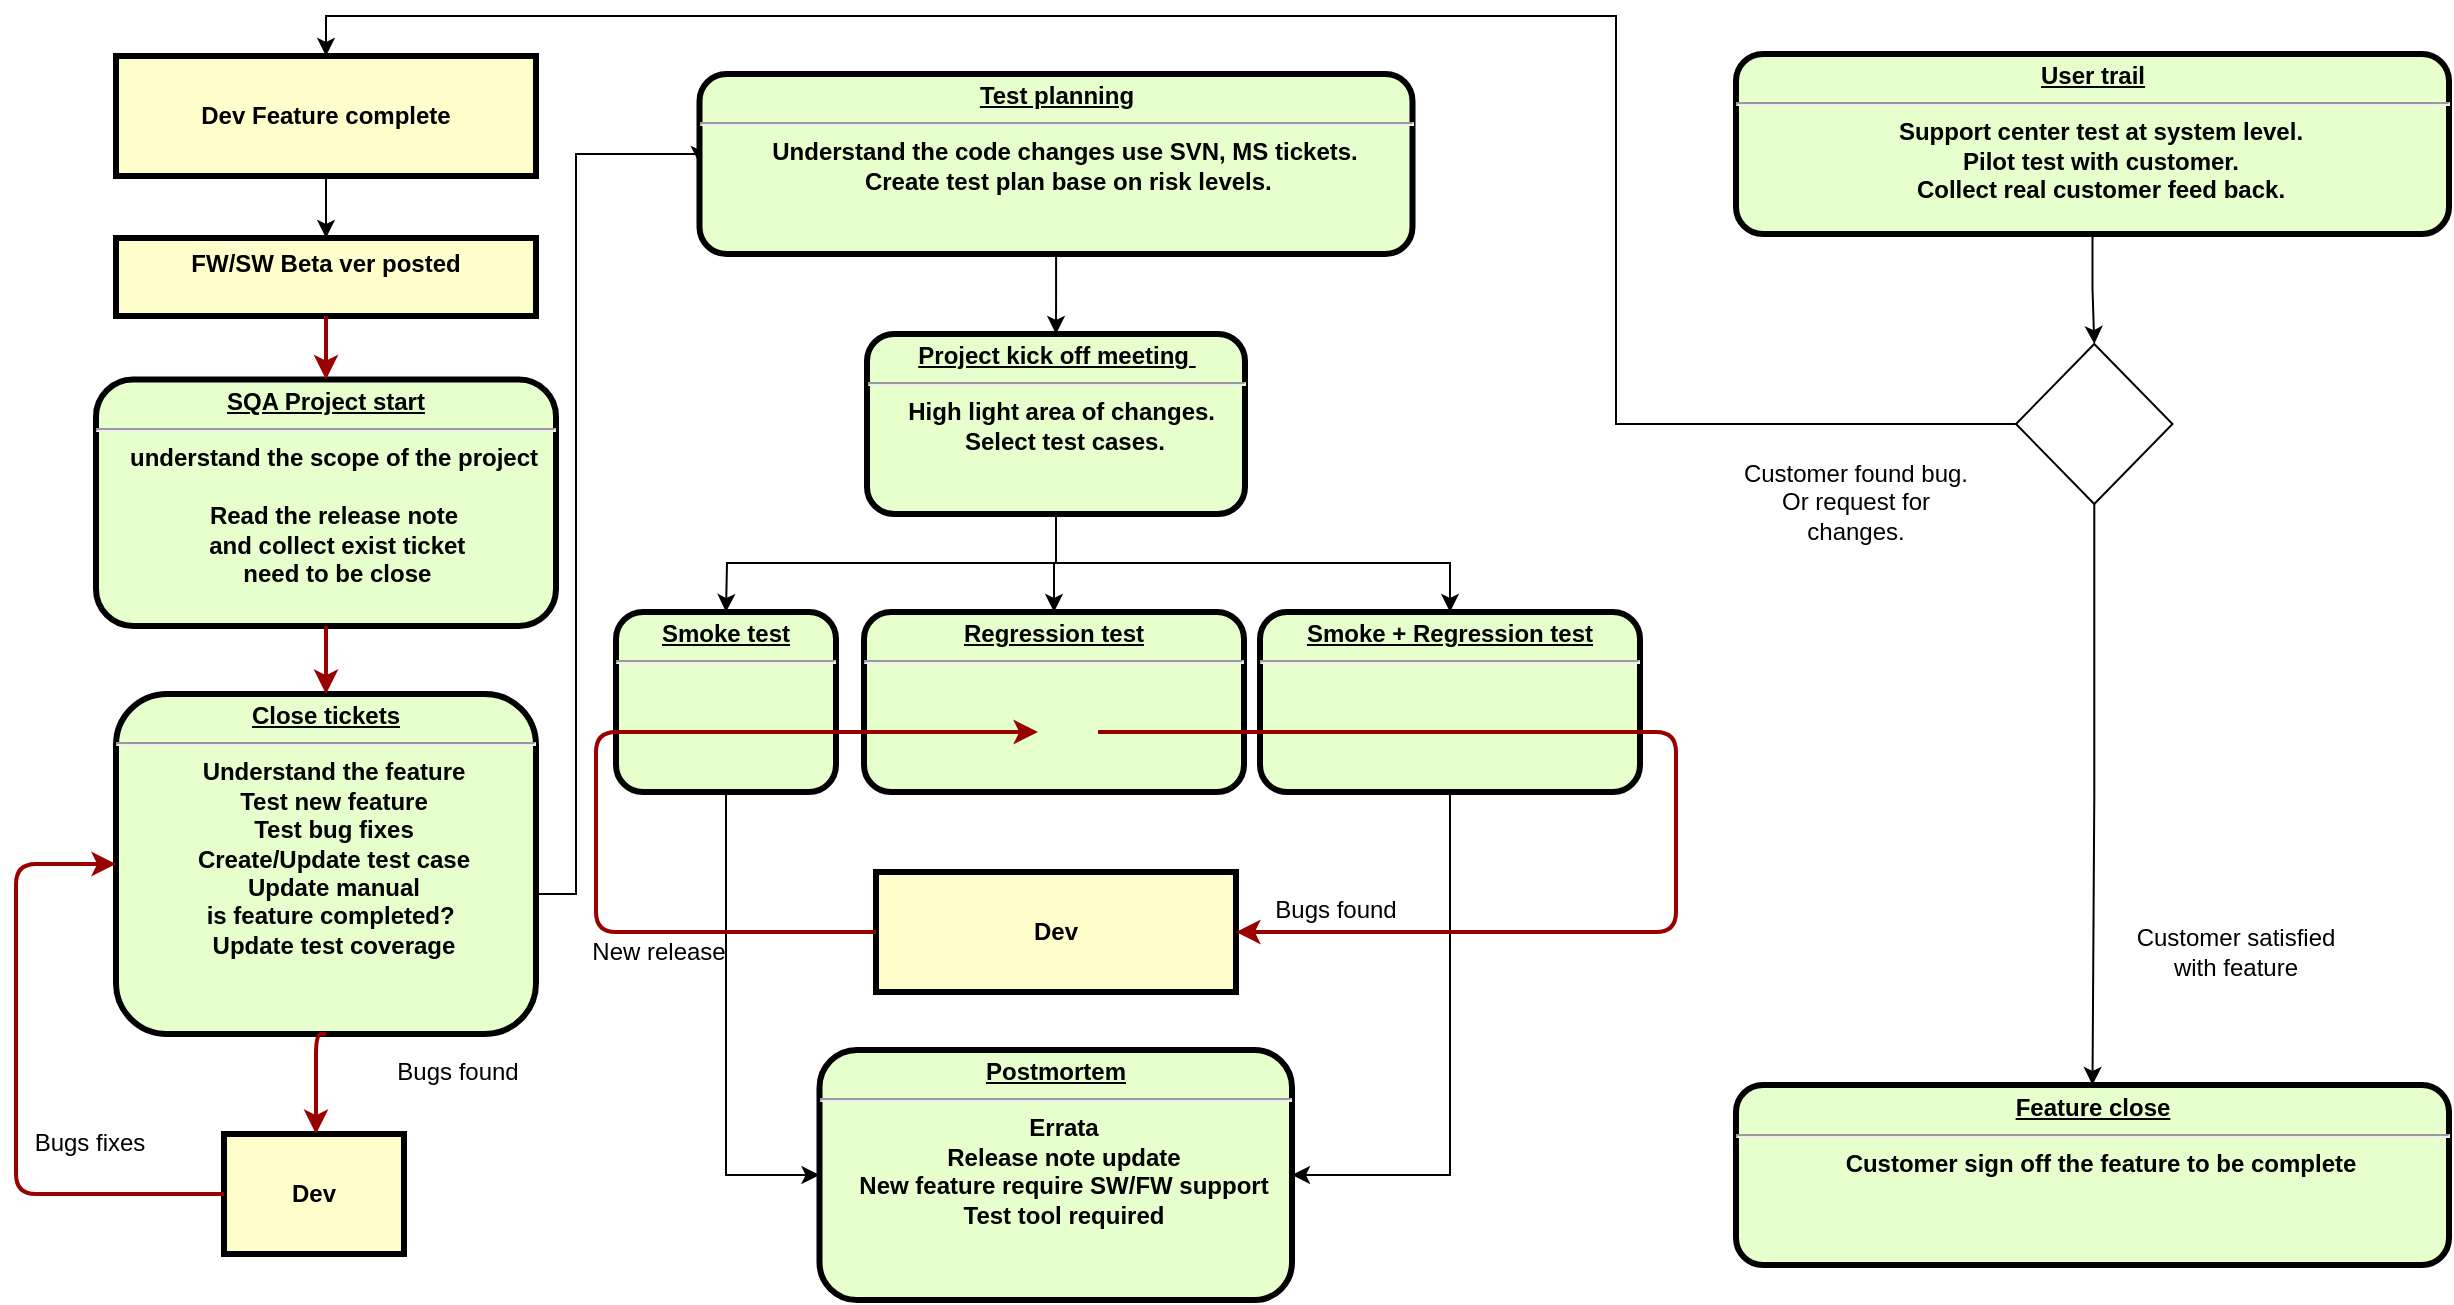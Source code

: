 <mxfile version="24.8.0">
  <diagram name="Page-1" id="c7558073-3199-34d8-9f00-42111426c3f3">
    <mxGraphModel dx="1483" dy="870" grid="1" gridSize="10" guides="1" tooltips="1" connect="1" arrows="1" fold="1" page="1" pageScale="1" pageWidth="826" pageHeight="1169" background="none" math="0" shadow="0">
      <root>
        <mxCell id="0" />
        <mxCell id="1" parent="0" />
        <mxCell id="2" value="&lt;p style=&quot;margin: 0px; margin-top: 4px; text-align: center; text-decoration: underline;&quot;&gt;&lt;strong&gt;SQA Project start&lt;br&gt;&lt;/strong&gt;&lt;/p&gt;&lt;hr&gt;&lt;p style=&quot;margin: 0px; margin-left: 8px;&quot;&gt;understand the scope of the project&lt;/p&gt;&lt;p style=&quot;margin: 0px; margin-left: 8px;&quot;&gt;&lt;br&gt;&lt;/p&gt;&lt;p style=&quot;margin: 0px; margin-left: 8px;&quot;&gt;Read the release note&lt;/p&gt;&lt;p style=&quot;margin: 0px; margin-left: 8px;&quot;&gt;&amp;nbsp;and collect exist ticket&lt;/p&gt;&lt;p style=&quot;margin: 0px; margin-left: 8px;&quot;&gt;&amp;nbsp;need to be close&lt;/p&gt;" style="verticalAlign=middle;align=center;overflow=fill;fontSize=12;fontFamily=Helvetica;html=1;rounded=1;fontStyle=1;strokeWidth=3;fillColor=#E6FFCC" parent="1" vertex="1">
          <mxGeometry x="50" y="242.75" width="230" height="123.25" as="geometry" />
        </mxCell>
        <mxCell id="3" value="FW/SW Beta ver posted&#xa;" style="whiteSpace=wrap;align=center;verticalAlign=middle;fontStyle=1;strokeWidth=3;fillColor=#FFFFCC" parent="1" vertex="1">
          <mxGeometry x="60" y="172" width="210" height="39" as="geometry" />
        </mxCell>
        <mxCell id="kMolgKHhSQCg4gbXwR3c-112" style="edgeStyle=orthogonalEdgeStyle;rounded=0;orthogonalLoop=1;jettySize=auto;html=1;exitX=0.5;exitY=1;exitDx=0;exitDy=0;" edge="1" parent="1" source="7" target="kMolgKHhSQCg4gbXwR3c-109">
          <mxGeometry relative="1" as="geometry" />
        </mxCell>
        <mxCell id="kMolgKHhSQCg4gbXwR3c-114" style="edgeStyle=orthogonalEdgeStyle;rounded=0;orthogonalLoop=1;jettySize=auto;html=1;exitX=0.5;exitY=1;exitDx=0;exitDy=0;" edge="1" parent="1" source="7">
          <mxGeometry relative="1" as="geometry">
            <mxPoint x="365" y="359" as="targetPoint" />
          </mxGeometry>
        </mxCell>
        <mxCell id="kMolgKHhSQCg4gbXwR3c-115" style="edgeStyle=orthogonalEdgeStyle;rounded=0;orthogonalLoop=1;jettySize=auto;html=1;exitX=0.5;exitY=1;exitDx=0;exitDy=0;entryX=0.5;entryY=0;entryDx=0;entryDy=0;" edge="1" parent="1" source="7" target="8">
          <mxGeometry relative="1" as="geometry" />
        </mxCell>
        <mxCell id="7" value="&lt;p style=&quot;margin: 0px; margin-top: 4px; text-align: center; text-decoration: underline;&quot;&gt;&lt;strong&gt;Project kick off meeting&amp;nbsp;&lt;br&gt;&lt;/strong&gt;&lt;/p&gt;&lt;hr&gt;&lt;p style=&quot;margin: 0px; margin-left: 8px;&quot;&gt;High light area of changes.&amp;nbsp;&lt;/p&gt;&lt;p style=&quot;margin: 0px; margin-left: 8px;&quot;&gt;Select test cases.&lt;/p&gt;" style="verticalAlign=middle;align=center;overflow=fill;fontSize=12;fontFamily=Helvetica;html=1;rounded=1;fontStyle=1;strokeWidth=3;fillColor=#E6FFCC" parent="1" vertex="1">
          <mxGeometry x="435.5" y="220" width="189" height="90" as="geometry" />
        </mxCell>
        <mxCell id="8" value="&lt;p style=&quot;margin: 0px; margin-top: 4px; text-align: center; text-decoration: underline;&quot;&gt;&lt;strong&gt;&lt;strong&gt;Regression test&lt;/strong&gt;&lt;br&gt;&lt;/strong&gt;&lt;/p&gt;&lt;hr&gt;&lt;p style=&quot;margin: 0px; margin-left: 8px;&quot;&gt;&lt;br&gt;&lt;/p&gt;" style="verticalAlign=middle;align=center;overflow=fill;fontSize=12;fontFamily=Helvetica;html=1;rounded=1;fontStyle=1;strokeWidth=3;fillColor=#E6FFCC" parent="1" vertex="1">
          <mxGeometry x="434" y="359" width="190" height="90" as="geometry" />
        </mxCell>
        <mxCell id="kMolgKHhSQCg4gbXwR3c-116" style="edgeStyle=orthogonalEdgeStyle;rounded=0;orthogonalLoop=1;jettySize=auto;html=1;exitX=1;exitY=0.5;exitDx=0;exitDy=0;entryX=0;entryY=0.5;entryDx=0;entryDy=0;" edge="1" parent="1" source="10" target="11">
          <mxGeometry relative="1" as="geometry">
            <Array as="points">
              <mxPoint x="270" y="500" />
              <mxPoint x="290" y="500" />
              <mxPoint x="290" y="130" />
              <mxPoint x="352" y="130" />
            </Array>
          </mxGeometry>
        </mxCell>
        <mxCell id="10" value="&lt;p style=&quot;margin: 0px; margin-top: 4px; text-align: center; text-decoration: underline;&quot;&gt;&lt;strong&gt;Close tickets&lt;/strong&gt;&lt;/p&gt;&lt;hr&gt;&lt;p style=&quot;margin: 0px; margin-left: 8px;&quot;&gt;Understand the feature&lt;/p&gt;&lt;p style=&quot;margin: 0px; margin-left: 8px;&quot;&gt;Test new feature&lt;/p&gt;&lt;p style=&quot;margin: 0px; margin-left: 8px;&quot;&gt;Test bug fixes&lt;/p&gt;&lt;p style=&quot;margin: 0px; margin-left: 8px;&quot;&gt;Create/Update test case&lt;/p&gt;&lt;p style=&quot;margin: 0px; margin-left: 8px;&quot;&gt;Update manual&lt;/p&gt;&lt;p style=&quot;margin: 0px; margin-left: 8px;&quot;&gt;is feature completed?&amp;nbsp;&lt;/p&gt;&lt;p style=&quot;margin: 0px; margin-left: 8px;&quot;&gt;Update test coverage&lt;/p&gt;" style="verticalAlign=middle;align=center;overflow=fill;fontSize=12;fontFamily=Helvetica;html=1;rounded=1;fontStyle=1;strokeWidth=3;fillColor=#E6FFCC" parent="1" vertex="1">
          <mxGeometry x="60" y="400" width="210" height="170" as="geometry" />
        </mxCell>
        <mxCell id="13" value="Dev" style="whiteSpace=wrap;align=center;verticalAlign=middle;fontStyle=1;strokeWidth=3;fillColor=#FFFFCC" parent="1" vertex="1">
          <mxGeometry x="114.0" y="620" width="90" height="60" as="geometry" />
        </mxCell>
        <mxCell id="36" value="" style="edgeStyle=none;noEdgeStyle=1;strokeColor=#990000;strokeWidth=2" parent="1" source="3" target="2" edge="1">
          <mxGeometry width="100" height="100" relative="1" as="geometry">
            <mxPoint x="20" y="250" as="sourcePoint" />
            <mxPoint x="120" y="150" as="targetPoint" />
          </mxGeometry>
        </mxCell>
        <mxCell id="kMolgKHhSQCg4gbXwR3c-105" value="" style="edgeStyle=orthogonalEdgeStyle;rounded=0;orthogonalLoop=1;jettySize=auto;html=1;" edge="1" parent="1" source="11" target="7">
          <mxGeometry relative="1" as="geometry" />
        </mxCell>
        <mxCell id="11" value="&lt;p style=&quot;margin: 0px; margin-top: 4px; text-align: center; text-decoration: underline;&quot;&gt;&lt;strong&gt;Test planning&lt;br&gt;&lt;/strong&gt;&lt;/p&gt;&lt;hr&gt;&lt;p style=&quot;margin: 0px; margin-left: 8px;&quot;&gt;Understand the code changes use SVN, MS tickets.&lt;/p&gt;&lt;p style=&quot;margin: 0px; margin-left: 8px;&quot;&gt;&amp;nbsp;&lt;span style=&quot;background-color: initial;&quot;&gt;Create test plan base on risk levels.&lt;/span&gt;&lt;/p&gt;&lt;p style=&quot;margin: 0px; margin-left: 8px;&quot;&gt;&lt;br&gt;&lt;/p&gt;" style="verticalAlign=middle;align=center;overflow=fill;fontSize=12;fontFamily=Helvetica;html=1;rounded=1;fontStyle=1;strokeWidth=3;fillColor=#E6FFCC" parent="1" vertex="1">
          <mxGeometry x="351.75" y="90" width="356.5" height="90" as="geometry" />
        </mxCell>
        <mxCell id="56" value="" style="edgeStyle=elbowEdgeStyle;elbow=horizontal;strokeColor=#990000;strokeWidth=2;exitX=0;exitY=0.5;exitDx=0;exitDy=0;entryX=0;entryY=0.5;entryDx=0;entryDy=0;" parent="1" source="13" target="10" edge="1">
          <mxGeometry width="100" height="100" relative="1" as="geometry">
            <mxPoint x="180" y="810" as="sourcePoint" />
            <mxPoint x="50" y="560" as="targetPoint" />
            <Array as="points">
              <mxPoint x="10" y="670" />
            </Array>
          </mxGeometry>
        </mxCell>
        <mxCell id="59" value="" style="edgeStyle=elbowEdgeStyle;elbow=horizontal;strokeColor=#990000;strokeWidth=2;exitX=0.5;exitY=1;exitDx=0;exitDy=0;entryX=0.5;entryY=0;entryDx=0;entryDy=0;" parent="1" source="2" target="10" edge="1">
          <mxGeometry width="100" height="100" relative="1" as="geometry">
            <mxPoint x="350" y="370" as="sourcePoint" />
            <mxPoint x="460" y="391" as="targetPoint" />
            <Array as="points" />
          </mxGeometry>
        </mxCell>
        <mxCell id="85" value="" style="edgeStyle=elbowEdgeStyle;elbow=horizontal;strokeColor=#990000;strokeWidth=2;exitX=0.5;exitY=1;exitDx=0;exitDy=0;" parent="1" source="10" target="13" edge="1">
          <mxGeometry width="100" height="100" relative="1" as="geometry">
            <mxPoint x="165" y="600" as="sourcePoint" />
            <mxPoint x="165" y="710" as="targetPoint" />
            <Array as="points">
              <mxPoint x="160" y="660" />
              <mxPoint x="110" y="650" />
            </Array>
          </mxGeometry>
        </mxCell>
        <mxCell id="86" value="Bugs found" style="text;spacingTop=-5;align=center" parent="1" vertex="1">
          <mxGeometry x="204" y="580" width="54" height="50" as="geometry" />
        </mxCell>
        <mxCell id="kMolgKHhSQCg4gbXwR3c-98" value="Bugs fixes" style="text;spacingTop=-5;align=center" vertex="1" parent="1">
          <mxGeometry x="20" y="615.5" width="54" height="50" as="geometry" />
        </mxCell>
        <mxCell id="kMolgKHhSQCg4gbXwR3c-127" style="edgeStyle=orthogonalEdgeStyle;rounded=0;orthogonalLoop=1;jettySize=auto;html=1;exitX=0.5;exitY=1;exitDx=0;exitDy=0;entryX=0;entryY=0.5;entryDx=0;entryDy=0;" edge="1" parent="1" target="kMolgKHhSQCg4gbXwR3c-124">
          <mxGeometry relative="1" as="geometry">
            <mxPoint x="365" y="449" as="sourcePoint" />
            <Array as="points">
              <mxPoint x="365" y="641" />
            </Array>
          </mxGeometry>
        </mxCell>
        <mxCell id="kMolgKHhSQCg4gbXwR3c-101" value="&lt;p style=&quot;margin: 0px; margin-top: 4px; text-align: center; text-decoration: underline;&quot;&gt;&lt;strong&gt;&lt;strong&gt;Smoke test&lt;/strong&gt;&lt;br&gt;&lt;/strong&gt;&lt;/p&gt;&lt;hr&gt;&lt;p style=&quot;margin: 0px; margin-left: 8px;&quot;&gt;&lt;br&gt;&lt;/p&gt;" style="verticalAlign=middle;align=center;overflow=fill;fontSize=12;fontFamily=Helvetica;html=1;rounded=1;fontStyle=1;strokeWidth=3;fillColor=#E6FFCC" vertex="1" parent="1">
          <mxGeometry x="310" y="359" width="110" height="90" as="geometry" />
        </mxCell>
        <mxCell id="kMolgKHhSQCg4gbXwR3c-128" style="edgeStyle=orthogonalEdgeStyle;rounded=0;orthogonalLoop=1;jettySize=auto;html=1;exitX=0.5;exitY=1;exitDx=0;exitDy=0;entryX=1;entryY=0.5;entryDx=0;entryDy=0;" edge="1" parent="1" source="kMolgKHhSQCg4gbXwR3c-109" target="kMolgKHhSQCg4gbXwR3c-124">
          <mxGeometry relative="1" as="geometry" />
        </mxCell>
        <mxCell id="kMolgKHhSQCg4gbXwR3c-109" value="&lt;p style=&quot;margin: 0px; margin-top: 4px; text-align: center; text-decoration: underline;&quot;&gt;&lt;strong&gt;&lt;strong&gt;Smoke + Regression test&lt;/strong&gt;&lt;br&gt;&lt;/strong&gt;&lt;/p&gt;&lt;hr&gt;&lt;p style=&quot;margin: 0px; margin-left: 8px;&quot;&gt;&lt;br&gt;&lt;/p&gt;" style="verticalAlign=middle;align=center;overflow=fill;fontSize=12;fontFamily=Helvetica;html=1;rounded=1;fontStyle=1;strokeWidth=3;fillColor=#E6FFCC" vertex="1" parent="1">
          <mxGeometry x="632" y="359" width="190" height="90" as="geometry" />
        </mxCell>
        <mxCell id="kMolgKHhSQCg4gbXwR3c-119" value="Dev" style="whiteSpace=wrap;align=center;verticalAlign=middle;fontStyle=1;strokeWidth=3;fillColor=#FFFFCC" vertex="1" parent="1">
          <mxGeometry x="440" y="489" width="180" height="60" as="geometry" />
        </mxCell>
        <mxCell id="kMolgKHhSQCg4gbXwR3c-120" value="" style="edgeStyle=elbowEdgeStyle;elbow=horizontal;strokeColor=#990000;strokeWidth=2;exitX=0;exitY=0.5;exitDx=0;exitDy=0;entryX=0.458;entryY=0.667;entryDx=0;entryDy=0;entryPerimeter=0;" edge="1" parent="1" source="kMolgKHhSQCg4gbXwR3c-119" target="8">
          <mxGeometry width="100" height="100" relative="1" as="geometry">
            <mxPoint x="330" y="680" as="sourcePoint" />
            <mxPoint x="340" y="510" as="targetPoint" />
            <Array as="points">
              <mxPoint x="300" y="620" />
            </Array>
          </mxGeometry>
        </mxCell>
        <mxCell id="kMolgKHhSQCg4gbXwR3c-121" value="" style="edgeStyle=elbowEdgeStyle;elbow=horizontal;strokeColor=#990000;strokeWidth=2;exitX=0.616;exitY=0.667;exitDx=0;exitDy=0;exitPerimeter=0;" edge="1" parent="1" target="kMolgKHhSQCg4gbXwR3c-119" source="8">
          <mxGeometry width="100" height="100" relative="1" as="geometry">
            <mxPoint x="605.5" y="549" as="sourcePoint" />
            <mxPoint x="605.5" y="659" as="targetPoint" />
            <Array as="points">
              <mxPoint x="840" y="479" />
              <mxPoint x="550.5" y="599" />
            </Array>
          </mxGeometry>
        </mxCell>
        <mxCell id="kMolgKHhSQCg4gbXwR3c-122" value="New release" style="text;spacingTop=-5;align=center" vertex="1" parent="1">
          <mxGeometry x="270" y="520" width="123" height="30" as="geometry" />
        </mxCell>
        <mxCell id="kMolgKHhSQCg4gbXwR3c-123" value="Bugs found" style="text;spacingTop=-5;align=center" vertex="1" parent="1">
          <mxGeometry x="594" y="499" width="152" height="50" as="geometry" />
        </mxCell>
        <mxCell id="kMolgKHhSQCg4gbXwR3c-124" value="&lt;p style=&quot;margin: 4px 0px 0px; text-align: center;&quot;&gt;&lt;u&gt;Postmortem&lt;/u&gt;&lt;/p&gt;&lt;hr&gt;&lt;p style=&quot;margin: 0px; margin-left: 8px;&quot;&gt;Errata&lt;/p&gt;&lt;p style=&quot;margin: 0px; margin-left: 8px;&quot;&gt;Release note update&lt;/p&gt;&lt;p style=&quot;margin: 0px; margin-left: 8px;&quot;&gt;New feature require SW/FW support&lt;/p&gt;&lt;p style=&quot;margin: 0px; margin-left: 8px;&quot;&gt;Test tool required&lt;/p&gt;" style="verticalAlign=middle;align=center;overflow=fill;fontSize=12;fontFamily=Helvetica;html=1;rounded=1;fontStyle=1;strokeWidth=3;fillColor=#E6FFCC" vertex="1" parent="1">
          <mxGeometry x="411.75" y="578" width="236.25" height="125" as="geometry" />
        </mxCell>
        <mxCell id="kMolgKHhSQCg4gbXwR3c-135" value="" style="edgeStyle=orthogonalEdgeStyle;rounded=0;orthogonalLoop=1;jettySize=auto;html=1;" edge="1" parent="1" source="kMolgKHhSQCg4gbXwR3c-129" target="kMolgKHhSQCg4gbXwR3c-131">
          <mxGeometry relative="1" as="geometry" />
        </mxCell>
        <mxCell id="kMolgKHhSQCg4gbXwR3c-129" value="&lt;p style=&quot;margin: 0px; margin-top: 4px; text-align: center; text-decoration: underline;&quot;&gt;&lt;strong&gt;User trail&lt;/strong&gt;&lt;/p&gt;&lt;hr&gt;&lt;p style=&quot;margin: 0px; margin-left: 8px;&quot;&gt;&lt;span style=&quot;background-color: initial;&quot;&gt;Support center test at system level.&lt;/span&gt;&lt;br&gt;&lt;/p&gt;&lt;p style=&quot;margin: 0px; margin-left: 8px;&quot;&gt;Pilot test with customer.&lt;/p&gt;&lt;p style=&quot;margin: 0px; margin-left: 8px;&quot;&gt;Collect real customer feed back.&lt;/p&gt;&lt;p style=&quot;margin: 0px; margin-left: 8px;&quot;&gt;&lt;br&gt;&lt;/p&gt;" style="verticalAlign=middle;align=center;overflow=fill;fontSize=12;fontFamily=Helvetica;html=1;rounded=1;fontStyle=1;strokeWidth=3;fillColor=#E6FFCC" vertex="1" parent="1">
          <mxGeometry x="870" y="80" width="356.5" height="90" as="geometry" />
        </mxCell>
        <mxCell id="kMolgKHhSQCg4gbXwR3c-130" value="&lt;p style=&quot;margin: 0px; margin-top: 4px; text-align: center; text-decoration: underline;&quot;&gt;&lt;strong&gt;Feature close&lt;/strong&gt;&lt;/p&gt;&lt;hr&gt;&lt;p style=&quot;margin: 0px; margin-left: 8px;&quot;&gt;Customer sign off the feature to be complete&lt;/p&gt;&lt;p style=&quot;margin: 0px; margin-left: 8px;&quot;&gt;&lt;br&gt;&lt;/p&gt;" style="verticalAlign=middle;align=center;overflow=fill;fontSize=12;fontFamily=Helvetica;html=1;rounded=1;fontStyle=1;strokeWidth=3;fillColor=#E6FFCC" vertex="1" parent="1">
          <mxGeometry x="870" y="595.5" width="356.5" height="90" as="geometry" />
        </mxCell>
        <mxCell id="kMolgKHhSQCg4gbXwR3c-132" style="edgeStyle=orthogonalEdgeStyle;rounded=0;orthogonalLoop=1;jettySize=auto;html=1;" edge="1" parent="1" source="kMolgKHhSQCg4gbXwR3c-131" target="kMolgKHhSQCg4gbXwR3c-130">
          <mxGeometry relative="1" as="geometry" />
        </mxCell>
        <mxCell id="kMolgKHhSQCg4gbXwR3c-136" style="edgeStyle=orthogonalEdgeStyle;rounded=0;orthogonalLoop=1;jettySize=auto;html=1;exitX=0;exitY=0.5;exitDx=0;exitDy=0;entryX=0.5;entryY=0;entryDx=0;entryDy=0;" edge="1" parent="1" source="kMolgKHhSQCg4gbXwR3c-131" target="kMolgKHhSQCg4gbXwR3c-138">
          <mxGeometry relative="1" as="geometry">
            <mxPoint x="790" y="60" as="targetPoint" />
            <Array as="points">
              <mxPoint x="810" y="265" />
              <mxPoint x="810" y="61" />
              <mxPoint x="165" y="61" />
            </Array>
          </mxGeometry>
        </mxCell>
        <mxCell id="kMolgKHhSQCg4gbXwR3c-131" value="" style="rhombus;whiteSpace=wrap;html=1;" vertex="1" parent="1">
          <mxGeometry x="1010" y="225" width="78.25" height="80" as="geometry" />
        </mxCell>
        <mxCell id="kMolgKHhSQCg4gbXwR3c-133" value="Customer satisfied with feature" style="whiteSpace=wrap;html=1;strokeColor=none;" vertex="1" parent="1">
          <mxGeometry x="1060" y="499" width="120" height="60" as="geometry" />
        </mxCell>
        <mxCell id="kMolgKHhSQCg4gbXwR3c-134" value="Customer found bug. Or request for changes." style="whiteSpace=wrap;html=1;strokeColor=none;" vertex="1" parent="1">
          <mxGeometry x="870" y="274.38" width="120" height="60" as="geometry" />
        </mxCell>
        <mxCell id="kMolgKHhSQCg4gbXwR3c-139" value="" style="edgeStyle=orthogonalEdgeStyle;rounded=0;orthogonalLoop=1;jettySize=auto;html=1;" edge="1" parent="1" source="kMolgKHhSQCg4gbXwR3c-138" target="3">
          <mxGeometry relative="1" as="geometry" />
        </mxCell>
        <mxCell id="kMolgKHhSQCg4gbXwR3c-138" value="Dev Feature complete" style="whiteSpace=wrap;align=center;verticalAlign=middle;fontStyle=1;strokeWidth=3;fillColor=#FFFFCC" vertex="1" parent="1">
          <mxGeometry x="60" y="81" width="210" height="60" as="geometry" />
        </mxCell>
      </root>
    </mxGraphModel>
  </diagram>
</mxfile>
